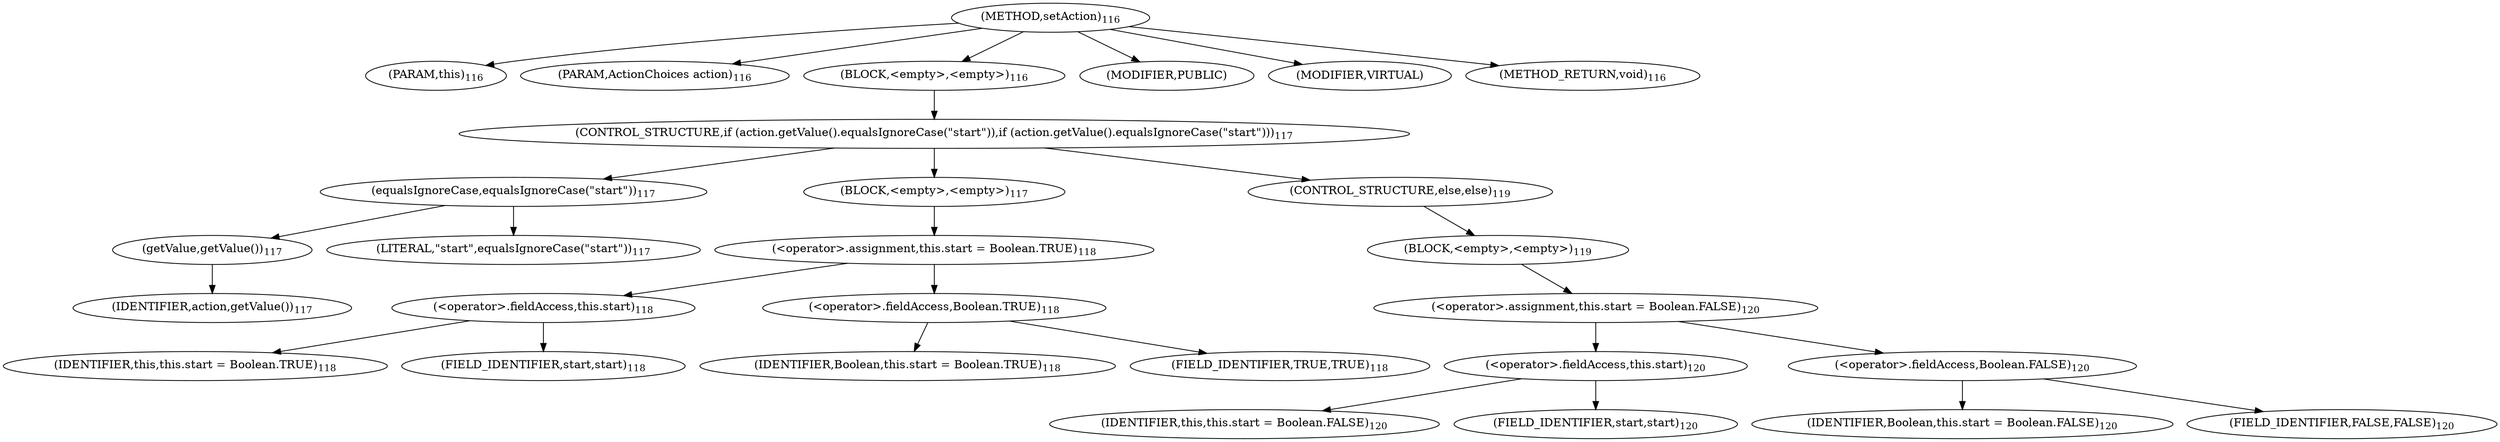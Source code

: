 digraph "setAction" {  
"53" [label = <(METHOD,setAction)<SUB>116</SUB>> ]
"54" [label = <(PARAM,this)<SUB>116</SUB>> ]
"55" [label = <(PARAM,ActionChoices action)<SUB>116</SUB>> ]
"56" [label = <(BLOCK,&lt;empty&gt;,&lt;empty&gt;)<SUB>116</SUB>> ]
"57" [label = <(CONTROL_STRUCTURE,if (action.getValue().equalsIgnoreCase(&quot;start&quot;)),if (action.getValue().equalsIgnoreCase(&quot;start&quot;)))<SUB>117</SUB>> ]
"58" [label = <(equalsIgnoreCase,equalsIgnoreCase(&quot;start&quot;))<SUB>117</SUB>> ]
"59" [label = <(getValue,getValue())<SUB>117</SUB>> ]
"60" [label = <(IDENTIFIER,action,getValue())<SUB>117</SUB>> ]
"61" [label = <(LITERAL,&quot;start&quot;,equalsIgnoreCase(&quot;start&quot;))<SUB>117</SUB>> ]
"62" [label = <(BLOCK,&lt;empty&gt;,&lt;empty&gt;)<SUB>117</SUB>> ]
"63" [label = <(&lt;operator&gt;.assignment,this.start = Boolean.TRUE)<SUB>118</SUB>> ]
"64" [label = <(&lt;operator&gt;.fieldAccess,this.start)<SUB>118</SUB>> ]
"65" [label = <(IDENTIFIER,this,this.start = Boolean.TRUE)<SUB>118</SUB>> ]
"66" [label = <(FIELD_IDENTIFIER,start,start)<SUB>118</SUB>> ]
"67" [label = <(&lt;operator&gt;.fieldAccess,Boolean.TRUE)<SUB>118</SUB>> ]
"68" [label = <(IDENTIFIER,Boolean,this.start = Boolean.TRUE)<SUB>118</SUB>> ]
"69" [label = <(FIELD_IDENTIFIER,TRUE,TRUE)<SUB>118</SUB>> ]
"70" [label = <(CONTROL_STRUCTURE,else,else)<SUB>119</SUB>> ]
"71" [label = <(BLOCK,&lt;empty&gt;,&lt;empty&gt;)<SUB>119</SUB>> ]
"72" [label = <(&lt;operator&gt;.assignment,this.start = Boolean.FALSE)<SUB>120</SUB>> ]
"73" [label = <(&lt;operator&gt;.fieldAccess,this.start)<SUB>120</SUB>> ]
"74" [label = <(IDENTIFIER,this,this.start = Boolean.FALSE)<SUB>120</SUB>> ]
"75" [label = <(FIELD_IDENTIFIER,start,start)<SUB>120</SUB>> ]
"76" [label = <(&lt;operator&gt;.fieldAccess,Boolean.FALSE)<SUB>120</SUB>> ]
"77" [label = <(IDENTIFIER,Boolean,this.start = Boolean.FALSE)<SUB>120</SUB>> ]
"78" [label = <(FIELD_IDENTIFIER,FALSE,FALSE)<SUB>120</SUB>> ]
"79" [label = <(MODIFIER,PUBLIC)> ]
"80" [label = <(MODIFIER,VIRTUAL)> ]
"81" [label = <(METHOD_RETURN,void)<SUB>116</SUB>> ]
  "53" -> "54" 
  "53" -> "55" 
  "53" -> "56" 
  "53" -> "79" 
  "53" -> "80" 
  "53" -> "81" 
  "56" -> "57" 
  "57" -> "58" 
  "57" -> "62" 
  "57" -> "70" 
  "58" -> "59" 
  "58" -> "61" 
  "59" -> "60" 
  "62" -> "63" 
  "63" -> "64" 
  "63" -> "67" 
  "64" -> "65" 
  "64" -> "66" 
  "67" -> "68" 
  "67" -> "69" 
  "70" -> "71" 
  "71" -> "72" 
  "72" -> "73" 
  "72" -> "76" 
  "73" -> "74" 
  "73" -> "75" 
  "76" -> "77" 
  "76" -> "78" 
}
